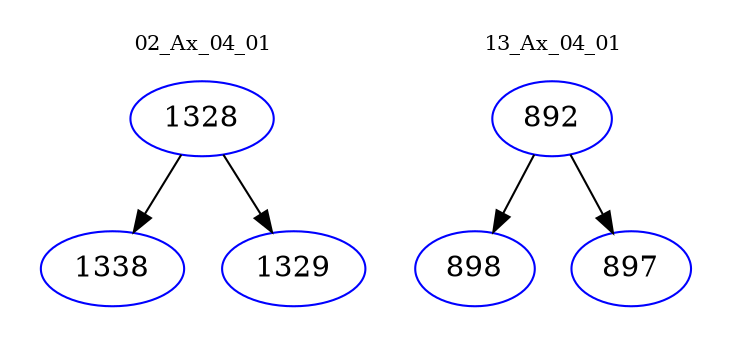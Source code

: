 digraph{
subgraph cluster_0 {
color = white
label = "02_Ax_04_01";
fontsize=10;
T0_1328 [label="1328", color="blue"]
T0_1328 -> T0_1338 [color="black"]
T0_1338 [label="1338", color="blue"]
T0_1328 -> T0_1329 [color="black"]
T0_1329 [label="1329", color="blue"]
}
subgraph cluster_1 {
color = white
label = "13_Ax_04_01";
fontsize=10;
T1_892 [label="892", color="blue"]
T1_892 -> T1_898 [color="black"]
T1_898 [label="898", color="blue"]
T1_892 -> T1_897 [color="black"]
T1_897 [label="897", color="blue"]
}
}
